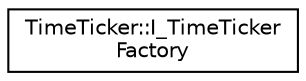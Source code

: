 digraph "Graphical Class Hierarchy"
{
 // INTERACTIVE_SVG=YES
 // LATEX_PDF_SIZE
  edge [fontname="Helvetica",fontsize="10",labelfontname="Helvetica",labelfontsize="10"];
  node [fontname="Helvetica",fontsize="10",shape=record];
  rankdir="LR";
  Node0 [label="TimeTicker::I_TimeTicker\lFactory",height=0.2,width=0.4,color="black", fillcolor="white", style="filled",URL="$d1/d11/classTimeTicker_1_1I__TimeTickerFactory.html",tooltip=" "];
}
